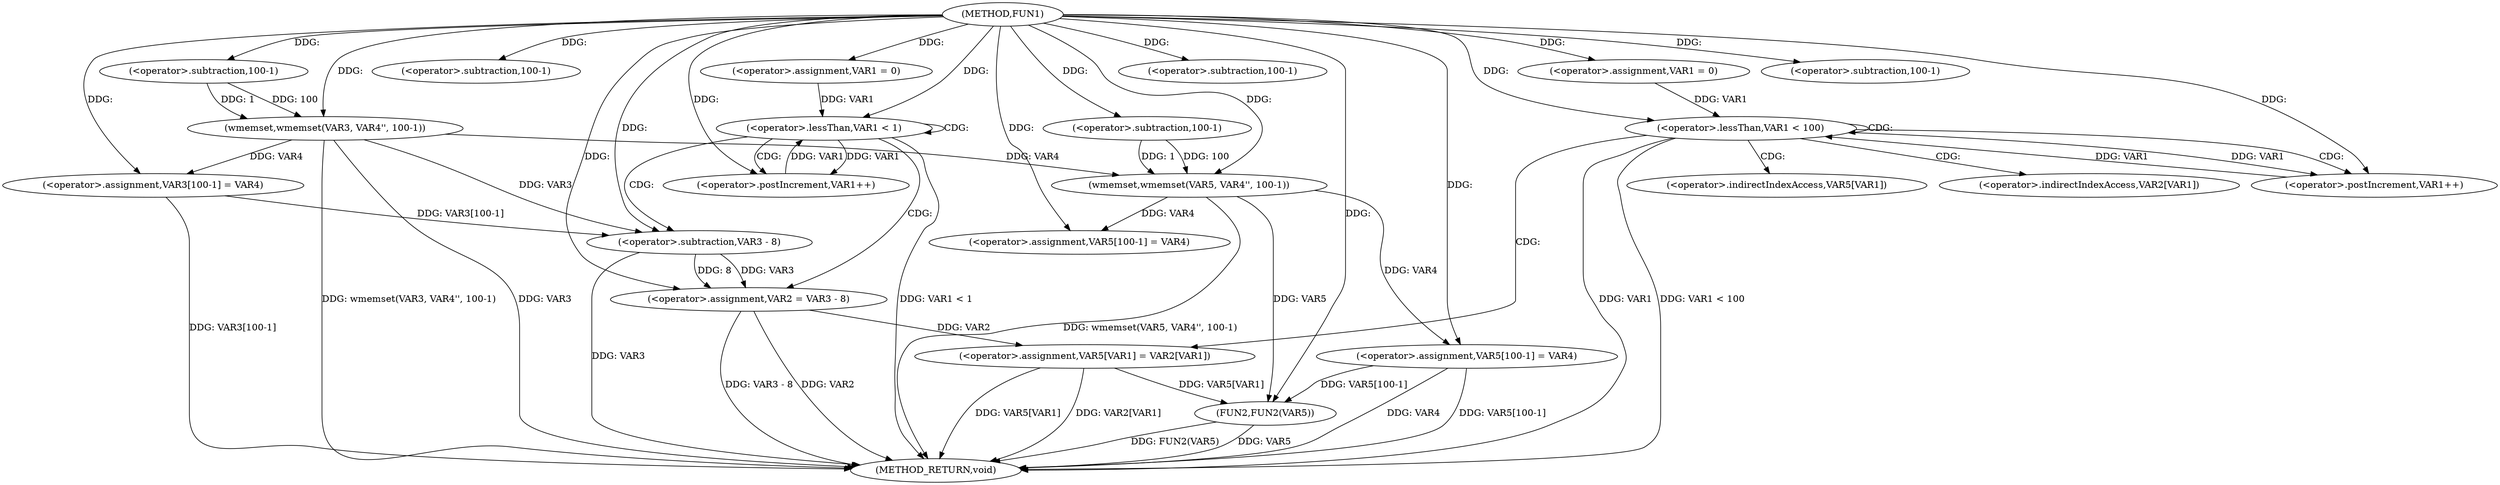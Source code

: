 digraph FUN1 {  
"1000100" [label = "(METHOD,FUN1)" ]
"1000175" [label = "(METHOD_RETURN,void)" ]
"1000105" [label = "(wmemset,wmemset(VAR3, VAR4'', 100-1))" ]
"1000108" [label = "(<operator>.subtraction,100-1)" ]
"1000111" [label = "(<operator>.assignment,VAR3[100-1] = VAR4)" ]
"1000114" [label = "(<operator>.subtraction,100-1)" ]
"1000119" [label = "(<operator>.assignment,VAR1 = 0)" ]
"1000122" [label = "(<operator>.lessThan,VAR1 < 1)" ]
"1000125" [label = "(<operator>.postIncrement,VAR1++)" ]
"1000128" [label = "(<operator>.assignment,VAR2 = VAR3 - 8)" ]
"1000130" [label = "(<operator>.subtraction,VAR3 - 8)" ]
"1000136" [label = "(wmemset,wmemset(VAR5, VAR4'', 100-1))" ]
"1000139" [label = "(<operator>.subtraction,100-1)" ]
"1000142" [label = "(<operator>.assignment,VAR5[100-1] = VAR4)" ]
"1000145" [label = "(<operator>.subtraction,100-1)" ]
"1000150" [label = "(<operator>.assignment,VAR1 = 0)" ]
"1000153" [label = "(<operator>.lessThan,VAR1 < 100)" ]
"1000156" [label = "(<operator>.postIncrement,VAR1++)" ]
"1000159" [label = "(<operator>.assignment,VAR5[VAR1] = VAR2[VAR1])" ]
"1000166" [label = "(<operator>.assignment,VAR5[100-1] = VAR4)" ]
"1000169" [label = "(<operator>.subtraction,100-1)" ]
"1000173" [label = "(FUN2,FUN2(VAR5))" ]
"1000160" [label = "(<operator>.indirectIndexAccess,VAR5[VAR1])" ]
"1000163" [label = "(<operator>.indirectIndexAccess,VAR2[VAR1])" ]
  "1000128" -> "1000175"  [ label = "DDG: VAR3 - 8"] 
  "1000166" -> "1000175"  [ label = "DDG: VAR4"] 
  "1000105" -> "1000175"  [ label = "DDG: wmemset(VAR3, VAR4'', 100-1)"] 
  "1000159" -> "1000175"  [ label = "DDG: VAR5[VAR1]"] 
  "1000153" -> "1000175"  [ label = "DDG: VAR1 < 100"] 
  "1000111" -> "1000175"  [ label = "DDG: VAR3[100-1]"] 
  "1000153" -> "1000175"  [ label = "DDG: VAR1"] 
  "1000173" -> "1000175"  [ label = "DDG: FUN2(VAR5)"] 
  "1000159" -> "1000175"  [ label = "DDG: VAR2[VAR1]"] 
  "1000130" -> "1000175"  [ label = "DDG: VAR3"] 
  "1000128" -> "1000175"  [ label = "DDG: VAR2"] 
  "1000166" -> "1000175"  [ label = "DDG: VAR5[100-1]"] 
  "1000136" -> "1000175"  [ label = "DDG: wmemset(VAR5, VAR4'', 100-1)"] 
  "1000122" -> "1000175"  [ label = "DDG: VAR1 < 1"] 
  "1000173" -> "1000175"  [ label = "DDG: VAR5"] 
  "1000105" -> "1000175"  [ label = "DDG: VAR3"] 
  "1000100" -> "1000105"  [ label = "DDG: "] 
  "1000108" -> "1000105"  [ label = "DDG: 100"] 
  "1000108" -> "1000105"  [ label = "DDG: 1"] 
  "1000100" -> "1000108"  [ label = "DDG: "] 
  "1000105" -> "1000111"  [ label = "DDG: VAR4"] 
  "1000100" -> "1000111"  [ label = "DDG: "] 
  "1000100" -> "1000114"  [ label = "DDG: "] 
  "1000100" -> "1000119"  [ label = "DDG: "] 
  "1000125" -> "1000122"  [ label = "DDG: VAR1"] 
  "1000119" -> "1000122"  [ label = "DDG: VAR1"] 
  "1000100" -> "1000122"  [ label = "DDG: "] 
  "1000122" -> "1000125"  [ label = "DDG: VAR1"] 
  "1000100" -> "1000125"  [ label = "DDG: "] 
  "1000130" -> "1000128"  [ label = "DDG: VAR3"] 
  "1000130" -> "1000128"  [ label = "DDG: 8"] 
  "1000100" -> "1000128"  [ label = "DDG: "] 
  "1000111" -> "1000130"  [ label = "DDG: VAR3[100-1]"] 
  "1000105" -> "1000130"  [ label = "DDG: VAR3"] 
  "1000100" -> "1000130"  [ label = "DDG: "] 
  "1000100" -> "1000136"  [ label = "DDG: "] 
  "1000105" -> "1000136"  [ label = "DDG: VAR4"] 
  "1000139" -> "1000136"  [ label = "DDG: 100"] 
  "1000139" -> "1000136"  [ label = "DDG: 1"] 
  "1000100" -> "1000139"  [ label = "DDG: "] 
  "1000136" -> "1000142"  [ label = "DDG: VAR4"] 
  "1000100" -> "1000142"  [ label = "DDG: "] 
  "1000100" -> "1000145"  [ label = "DDG: "] 
  "1000100" -> "1000150"  [ label = "DDG: "] 
  "1000150" -> "1000153"  [ label = "DDG: VAR1"] 
  "1000156" -> "1000153"  [ label = "DDG: VAR1"] 
  "1000100" -> "1000153"  [ label = "DDG: "] 
  "1000153" -> "1000156"  [ label = "DDG: VAR1"] 
  "1000100" -> "1000156"  [ label = "DDG: "] 
  "1000128" -> "1000159"  [ label = "DDG: VAR2"] 
  "1000100" -> "1000166"  [ label = "DDG: "] 
  "1000136" -> "1000166"  [ label = "DDG: VAR4"] 
  "1000100" -> "1000169"  [ label = "DDG: "] 
  "1000159" -> "1000173"  [ label = "DDG: VAR5[VAR1]"] 
  "1000166" -> "1000173"  [ label = "DDG: VAR5[100-1]"] 
  "1000136" -> "1000173"  [ label = "DDG: VAR5"] 
  "1000100" -> "1000173"  [ label = "DDG: "] 
  "1000122" -> "1000128"  [ label = "CDG: "] 
  "1000122" -> "1000125"  [ label = "CDG: "] 
  "1000122" -> "1000130"  [ label = "CDG: "] 
  "1000122" -> "1000122"  [ label = "CDG: "] 
  "1000153" -> "1000163"  [ label = "CDG: "] 
  "1000153" -> "1000156"  [ label = "CDG: "] 
  "1000153" -> "1000160"  [ label = "CDG: "] 
  "1000153" -> "1000153"  [ label = "CDG: "] 
  "1000153" -> "1000159"  [ label = "CDG: "] 
}
